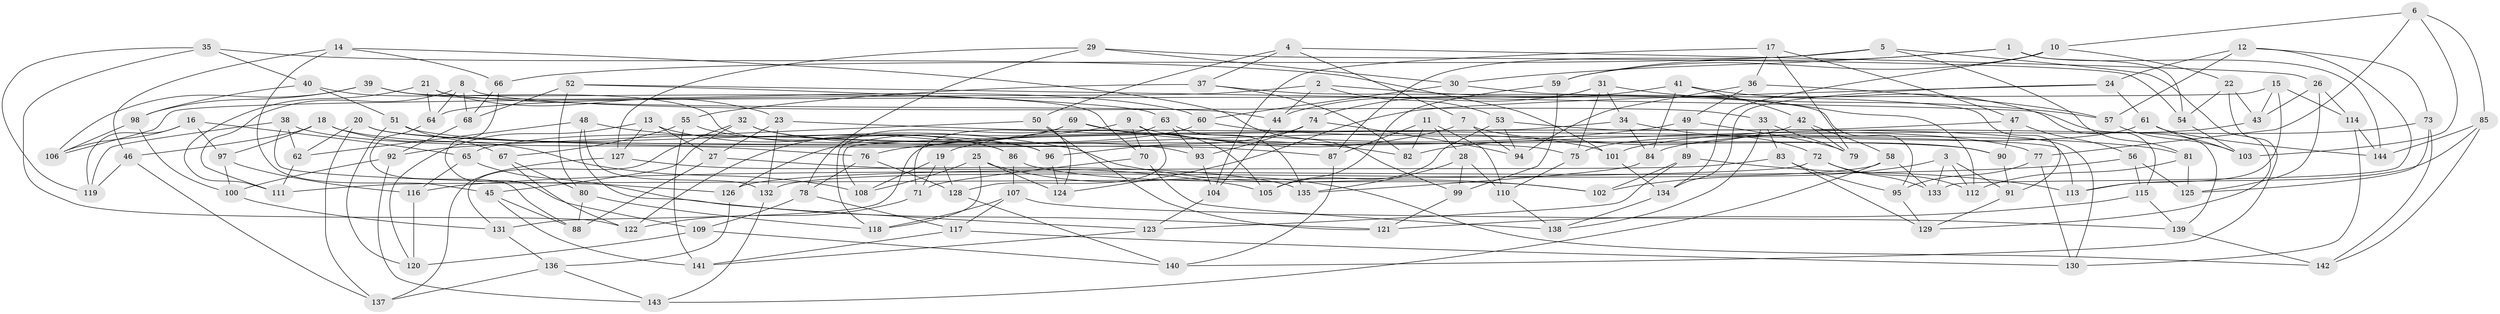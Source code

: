 // coarse degree distribution, {5: 0.13953488372093023, 4: 0.6162790697674418, 6: 0.046511627906976744, 8: 0.046511627906976744, 3: 0.046511627906976744, 7: 0.046511627906976744, 9: 0.03488372093023256, 10: 0.011627906976744186, 15: 0.011627906976744186}
// Generated by graph-tools (version 1.1) at 2025/02/03/04/25 22:02:26]
// undirected, 144 vertices, 288 edges
graph export_dot {
graph [start="1"]
  node [color=gray90,style=filled];
  1;
  2;
  3;
  4;
  5;
  6;
  7;
  8;
  9;
  10;
  11;
  12;
  13;
  14;
  15;
  16;
  17;
  18;
  19;
  20;
  21;
  22;
  23;
  24;
  25;
  26;
  27;
  28;
  29;
  30;
  31;
  32;
  33;
  34;
  35;
  36;
  37;
  38;
  39;
  40;
  41;
  42;
  43;
  44;
  45;
  46;
  47;
  48;
  49;
  50;
  51;
  52;
  53;
  54;
  55;
  56;
  57;
  58;
  59;
  60;
  61;
  62;
  63;
  64;
  65;
  66;
  67;
  68;
  69;
  70;
  71;
  72;
  73;
  74;
  75;
  76;
  77;
  78;
  79;
  80;
  81;
  82;
  83;
  84;
  85;
  86;
  87;
  88;
  89;
  90;
  91;
  92;
  93;
  94;
  95;
  96;
  97;
  98;
  99;
  100;
  101;
  102;
  103;
  104;
  105;
  106;
  107;
  108;
  109;
  110;
  111;
  112;
  113;
  114;
  115;
  116;
  117;
  118;
  119;
  120;
  121;
  122;
  123;
  124;
  125;
  126;
  127;
  128;
  129;
  130;
  131;
  132;
  133;
  134;
  135;
  136;
  137;
  138;
  139;
  140;
  141;
  142;
  143;
  144;
  1 -- 144;
  1 -- 54;
  1 -- 30;
  1 -- 59;
  2 -- 53;
  2 -- 44;
  2 -- 112;
  2 -- 64;
  3 -- 133;
  3 -- 91;
  3 -- 102;
  3 -- 112;
  4 -- 50;
  4 -- 37;
  4 -- 7;
  4 -- 26;
  5 -- 87;
  5 -- 66;
  5 -- 81;
  5 -- 129;
  6 -- 10;
  6 -- 103;
  6 -- 77;
  6 -- 85;
  7 -- 94;
  7 -- 19;
  7 -- 90;
  8 -- 68;
  8 -- 111;
  8 -- 33;
  8 -- 64;
  9 -- 70;
  9 -- 126;
  9 -- 128;
  9 -- 77;
  10 -- 59;
  10 -- 22;
  10 -- 134;
  11 -- 82;
  11 -- 110;
  11 -- 87;
  11 -- 28;
  12 -- 133;
  12 -- 57;
  12 -- 24;
  12 -- 73;
  13 -- 127;
  13 -- 27;
  13 -- 86;
  13 -- 120;
  14 -- 46;
  14 -- 45;
  14 -- 66;
  14 -- 99;
  15 -- 106;
  15 -- 43;
  15 -- 114;
  15 -- 113;
  16 -- 97;
  16 -- 119;
  16 -- 65;
  16 -- 106;
  17 -- 79;
  17 -- 47;
  17 -- 36;
  17 -- 104;
  18 -- 96;
  18 -- 108;
  18 -- 97;
  18 -- 46;
  19 -- 108;
  19 -- 128;
  19 -- 71;
  20 -- 75;
  20 -- 87;
  20 -- 62;
  20 -- 137;
  21 -- 23;
  21 -- 111;
  21 -- 44;
  21 -- 64;
  22 -- 43;
  22 -- 140;
  22 -- 54;
  23 -- 132;
  23 -- 27;
  23 -- 113;
  24 -- 124;
  24 -- 134;
  24 -- 61;
  25 -- 108;
  25 -- 118;
  25 -- 142;
  25 -- 124;
  26 -- 125;
  26 -- 43;
  26 -- 114;
  27 -- 88;
  27 -- 105;
  28 -- 99;
  28 -- 110;
  28 -- 135;
  29 -- 78;
  29 -- 54;
  29 -- 30;
  29 -- 127;
  30 -- 60;
  30 -- 91;
  31 -- 57;
  31 -- 34;
  31 -- 75;
  31 -- 44;
  32 -- 131;
  32 -- 101;
  32 -- 45;
  32 -- 93;
  33 -- 83;
  33 -- 79;
  33 -- 138;
  34 -- 72;
  34 -- 108;
  34 -- 84;
  35 -- 119;
  35 -- 101;
  35 -- 122;
  35 -- 40;
  36 -- 49;
  36 -- 57;
  36 -- 94;
  37 -- 55;
  37 -- 82;
  37 -- 95;
  38 -- 76;
  38 -- 119;
  38 -- 126;
  38 -- 62;
  39 -- 60;
  39 -- 98;
  39 -- 106;
  39 -- 70;
  40 -- 96;
  40 -- 51;
  40 -- 98;
  41 -- 115;
  41 -- 84;
  41 -- 42;
  41 -- 74;
  42 -- 82;
  42 -- 79;
  42 -- 58;
  43 -- 84;
  44 -- 104;
  45 -- 88;
  45 -- 141;
  46 -- 137;
  46 -- 119;
  47 -- 131;
  47 -- 56;
  47 -- 90;
  48 -- 132;
  48 -- 102;
  48 -- 123;
  48 -- 62;
  49 -- 76;
  49 -- 89;
  49 -- 79;
  50 -- 92;
  50 -- 121;
  50 -- 124;
  51 -- 90;
  51 -- 67;
  51 -- 120;
  52 -- 139;
  52 -- 80;
  52 -- 68;
  52 -- 63;
  53 -- 94;
  53 -- 105;
  53 -- 130;
  54 -- 103;
  55 -- 67;
  55 -- 86;
  55 -- 141;
  56 -- 115;
  56 -- 125;
  56 -- 116;
  57 -- 103;
  58 -- 133;
  58 -- 132;
  58 -- 143;
  59 -- 99;
  59 -- 105;
  60 -- 65;
  60 -- 81;
  61 -- 103;
  61 -- 144;
  61 -- 75;
  62 -- 111;
  63 -- 135;
  63 -- 93;
  63 -- 71;
  64 -- 88;
  65 -- 121;
  65 -- 116;
  66 -- 68;
  66 -- 109;
  67 -- 122;
  67 -- 80;
  68 -- 92;
  69 -- 105;
  69 -- 118;
  69 -- 82;
  69 -- 122;
  70 -- 71;
  70 -- 138;
  71 -- 122;
  72 -- 112;
  72 -- 111;
  72 -- 133;
  73 -- 101;
  73 -- 142;
  73 -- 125;
  74 -- 93;
  74 -- 96;
  74 -- 94;
  75 -- 110;
  76 -- 78;
  76 -- 128;
  77 -- 130;
  77 -- 95;
  78 -- 109;
  78 -- 117;
  80 -- 88;
  80 -- 118;
  81 -- 112;
  81 -- 125;
  83 -- 129;
  83 -- 95;
  83 -- 126;
  84 -- 135;
  85 -- 144;
  85 -- 113;
  85 -- 142;
  86 -- 107;
  86 -- 102;
  87 -- 140;
  89 -- 113;
  89 -- 102;
  89 -- 123;
  90 -- 91;
  91 -- 129;
  92 -- 100;
  92 -- 143;
  93 -- 104;
  95 -- 129;
  96 -- 124;
  97 -- 100;
  97 -- 116;
  98 -- 106;
  98 -- 100;
  99 -- 121;
  100 -- 131;
  101 -- 134;
  104 -- 123;
  107 -- 118;
  107 -- 139;
  107 -- 117;
  109 -- 140;
  109 -- 120;
  110 -- 138;
  114 -- 144;
  114 -- 130;
  115 -- 139;
  115 -- 121;
  116 -- 120;
  117 -- 141;
  117 -- 130;
  123 -- 141;
  126 -- 136;
  127 -- 137;
  127 -- 135;
  128 -- 140;
  131 -- 136;
  132 -- 143;
  134 -- 138;
  136 -- 143;
  136 -- 137;
  139 -- 142;
}
